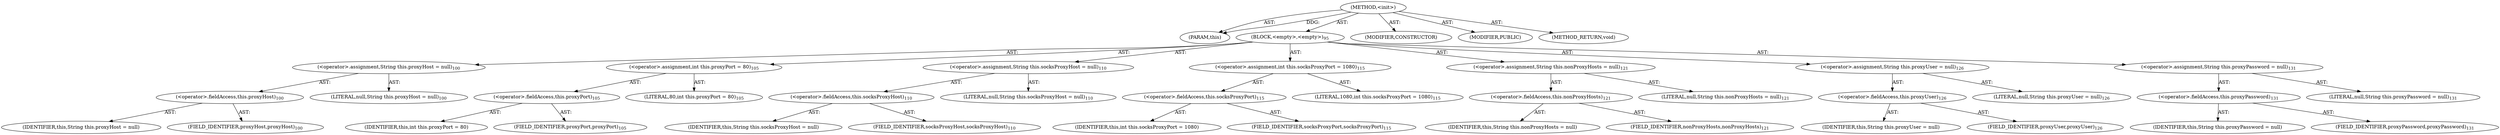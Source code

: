 digraph "&lt;init&gt;" {  
"111669149707" [label = <(METHOD,&lt;init&gt;)> ]
"115964117011" [label = <(PARAM,this)> ]
"25769803803" [label = <(BLOCK,&lt;empty&gt;,&lt;empty&gt;)<SUB>95</SUB>> ]
"30064771186" [label = <(&lt;operator&gt;.assignment,String this.proxyHost = null)<SUB>100</SUB>> ]
"30064771187" [label = <(&lt;operator&gt;.fieldAccess,this.proxyHost)<SUB>100</SUB>> ]
"68719476837" [label = <(IDENTIFIER,this,String this.proxyHost = null)> ]
"55834574882" [label = <(FIELD_IDENTIFIER,proxyHost,proxyHost)<SUB>100</SUB>> ]
"90194313273" [label = <(LITERAL,null,String this.proxyHost = null)<SUB>100</SUB>> ]
"30064771188" [label = <(&lt;operator&gt;.assignment,int this.proxyPort = 80)<SUB>105</SUB>> ]
"30064771189" [label = <(&lt;operator&gt;.fieldAccess,this.proxyPort)<SUB>105</SUB>> ]
"68719476838" [label = <(IDENTIFIER,this,int this.proxyPort = 80)> ]
"55834574883" [label = <(FIELD_IDENTIFIER,proxyPort,proxyPort)<SUB>105</SUB>> ]
"90194313274" [label = <(LITERAL,80,int this.proxyPort = 80)<SUB>105</SUB>> ]
"30064771190" [label = <(&lt;operator&gt;.assignment,String this.socksProxyHost = null)<SUB>110</SUB>> ]
"30064771191" [label = <(&lt;operator&gt;.fieldAccess,this.socksProxyHost)<SUB>110</SUB>> ]
"68719476839" [label = <(IDENTIFIER,this,String this.socksProxyHost = null)> ]
"55834574884" [label = <(FIELD_IDENTIFIER,socksProxyHost,socksProxyHost)<SUB>110</SUB>> ]
"90194313275" [label = <(LITERAL,null,String this.socksProxyHost = null)<SUB>110</SUB>> ]
"30064771192" [label = <(&lt;operator&gt;.assignment,int this.socksProxyPort = 1080)<SUB>115</SUB>> ]
"30064771193" [label = <(&lt;operator&gt;.fieldAccess,this.socksProxyPort)<SUB>115</SUB>> ]
"68719476840" [label = <(IDENTIFIER,this,int this.socksProxyPort = 1080)> ]
"55834574885" [label = <(FIELD_IDENTIFIER,socksProxyPort,socksProxyPort)<SUB>115</SUB>> ]
"90194313276" [label = <(LITERAL,1080,int this.socksProxyPort = 1080)<SUB>115</SUB>> ]
"30064771194" [label = <(&lt;operator&gt;.assignment,String this.nonProxyHosts = null)<SUB>121</SUB>> ]
"30064771195" [label = <(&lt;operator&gt;.fieldAccess,this.nonProxyHosts)<SUB>121</SUB>> ]
"68719476841" [label = <(IDENTIFIER,this,String this.nonProxyHosts = null)> ]
"55834574886" [label = <(FIELD_IDENTIFIER,nonProxyHosts,nonProxyHosts)<SUB>121</SUB>> ]
"90194313277" [label = <(LITERAL,null,String this.nonProxyHosts = null)<SUB>121</SUB>> ]
"30064771196" [label = <(&lt;operator&gt;.assignment,String this.proxyUser = null)<SUB>126</SUB>> ]
"30064771197" [label = <(&lt;operator&gt;.fieldAccess,this.proxyUser)<SUB>126</SUB>> ]
"68719476842" [label = <(IDENTIFIER,this,String this.proxyUser = null)> ]
"55834574887" [label = <(FIELD_IDENTIFIER,proxyUser,proxyUser)<SUB>126</SUB>> ]
"90194313278" [label = <(LITERAL,null,String this.proxyUser = null)<SUB>126</SUB>> ]
"30064771198" [label = <(&lt;operator&gt;.assignment,String this.proxyPassword = null)<SUB>131</SUB>> ]
"30064771199" [label = <(&lt;operator&gt;.fieldAccess,this.proxyPassword)<SUB>131</SUB>> ]
"68719476843" [label = <(IDENTIFIER,this,String this.proxyPassword = null)> ]
"55834574888" [label = <(FIELD_IDENTIFIER,proxyPassword,proxyPassword)<SUB>131</SUB>> ]
"90194313279" [label = <(LITERAL,null,String this.proxyPassword = null)<SUB>131</SUB>> ]
"133143986205" [label = <(MODIFIER,CONSTRUCTOR)> ]
"133143986206" [label = <(MODIFIER,PUBLIC)> ]
"128849018891" [label = <(METHOD_RETURN,void)> ]
  "111669149707" -> "115964117011"  [ label = "AST: "] 
  "111669149707" -> "25769803803"  [ label = "AST: "] 
  "111669149707" -> "133143986205"  [ label = "AST: "] 
  "111669149707" -> "133143986206"  [ label = "AST: "] 
  "111669149707" -> "128849018891"  [ label = "AST: "] 
  "25769803803" -> "30064771186"  [ label = "AST: "] 
  "25769803803" -> "30064771188"  [ label = "AST: "] 
  "25769803803" -> "30064771190"  [ label = "AST: "] 
  "25769803803" -> "30064771192"  [ label = "AST: "] 
  "25769803803" -> "30064771194"  [ label = "AST: "] 
  "25769803803" -> "30064771196"  [ label = "AST: "] 
  "25769803803" -> "30064771198"  [ label = "AST: "] 
  "30064771186" -> "30064771187"  [ label = "AST: "] 
  "30064771186" -> "90194313273"  [ label = "AST: "] 
  "30064771187" -> "68719476837"  [ label = "AST: "] 
  "30064771187" -> "55834574882"  [ label = "AST: "] 
  "30064771188" -> "30064771189"  [ label = "AST: "] 
  "30064771188" -> "90194313274"  [ label = "AST: "] 
  "30064771189" -> "68719476838"  [ label = "AST: "] 
  "30064771189" -> "55834574883"  [ label = "AST: "] 
  "30064771190" -> "30064771191"  [ label = "AST: "] 
  "30064771190" -> "90194313275"  [ label = "AST: "] 
  "30064771191" -> "68719476839"  [ label = "AST: "] 
  "30064771191" -> "55834574884"  [ label = "AST: "] 
  "30064771192" -> "30064771193"  [ label = "AST: "] 
  "30064771192" -> "90194313276"  [ label = "AST: "] 
  "30064771193" -> "68719476840"  [ label = "AST: "] 
  "30064771193" -> "55834574885"  [ label = "AST: "] 
  "30064771194" -> "30064771195"  [ label = "AST: "] 
  "30064771194" -> "90194313277"  [ label = "AST: "] 
  "30064771195" -> "68719476841"  [ label = "AST: "] 
  "30064771195" -> "55834574886"  [ label = "AST: "] 
  "30064771196" -> "30064771197"  [ label = "AST: "] 
  "30064771196" -> "90194313278"  [ label = "AST: "] 
  "30064771197" -> "68719476842"  [ label = "AST: "] 
  "30064771197" -> "55834574887"  [ label = "AST: "] 
  "30064771198" -> "30064771199"  [ label = "AST: "] 
  "30064771198" -> "90194313279"  [ label = "AST: "] 
  "30064771199" -> "68719476843"  [ label = "AST: "] 
  "30064771199" -> "55834574888"  [ label = "AST: "] 
  "111669149707" -> "115964117011"  [ label = "DDG: "] 
}
